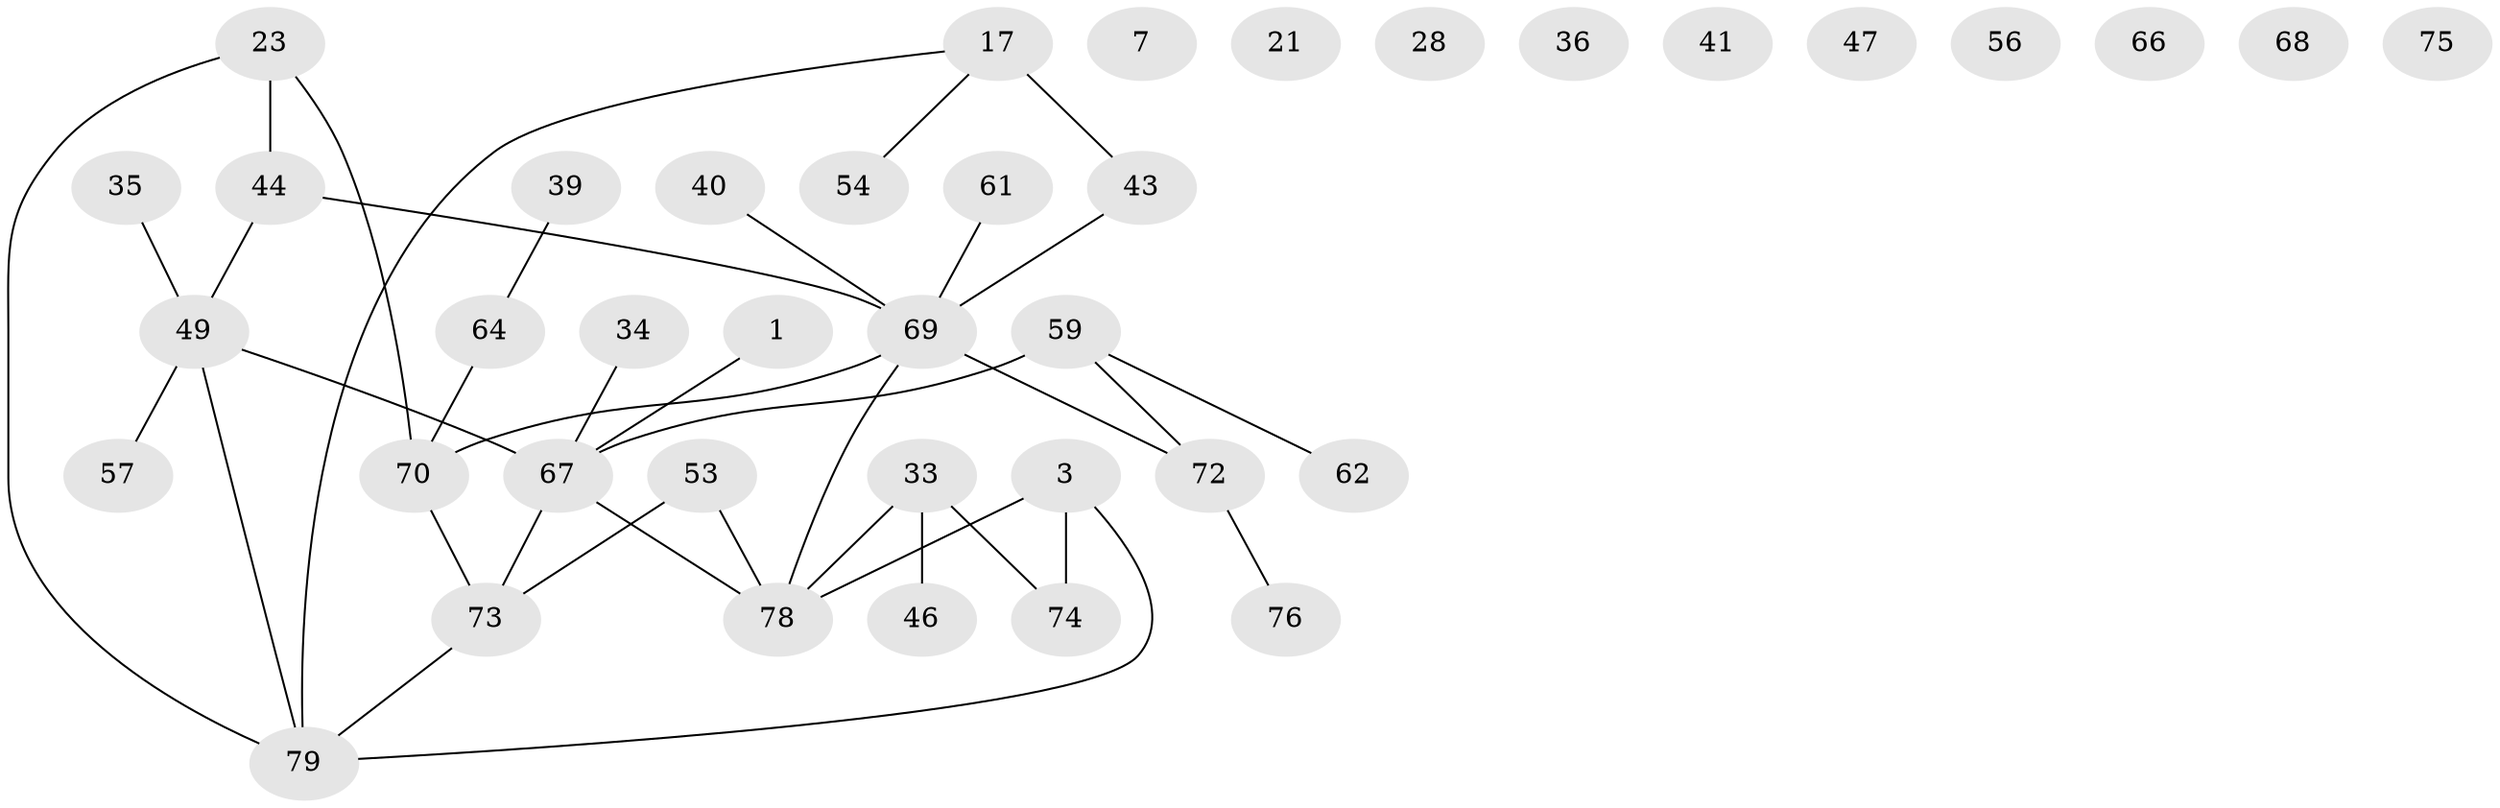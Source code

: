 // original degree distribution, {1: 0.24050632911392406, 2: 0.22784810126582278, 4: 0.13924050632911392, 3: 0.25316455696202533, 0: 0.10126582278481013, 5: 0.0379746835443038}
// Generated by graph-tools (version 1.1) at 2025/39/03/09/25 04:39:25]
// undirected, 39 vertices, 38 edges
graph export_dot {
graph [start="1"]
  node [color=gray90,style=filled];
  1;
  3;
  7;
  17;
  21;
  23 [super="+9"];
  28;
  33;
  34;
  35;
  36;
  39;
  40;
  41;
  43 [super="+31"];
  44 [super="+18"];
  46 [super="+26"];
  47 [super="+38"];
  49 [super="+8"];
  53 [super="+51"];
  54;
  56;
  57;
  59 [super="+15"];
  61;
  62 [super="+37"];
  64;
  66 [super="+10"];
  67 [super="+45+30+63"];
  68;
  69 [super="+50+13+25"];
  70;
  72 [super="+42"];
  73 [super="+16+27"];
  74 [super="+71"];
  75;
  76;
  78 [super="+77"];
  79 [super="+58+60"];
  1 -- 67;
  3 -- 74 [weight=2];
  3 -- 79;
  3 -- 78;
  17 -- 43 [weight=2];
  17 -- 54;
  17 -- 79;
  23 -- 70 [weight=2];
  23 -- 44 [weight=2];
  23 -- 79;
  33 -- 46 [weight=2];
  33 -- 74;
  33 -- 78;
  34 -- 67;
  35 -- 49;
  39 -- 64;
  40 -- 69;
  43 -- 69;
  44 -- 49 [weight=2];
  44 -- 69;
  49 -- 57;
  49 -- 67;
  49 -- 79;
  53 -- 73;
  53 -- 78;
  59 -- 67 [weight=3];
  59 -- 72;
  59 -- 62;
  61 -- 69;
  64 -- 70;
  67 -- 73;
  67 -- 78;
  69 -- 70;
  69 -- 72 [weight=2];
  69 -- 78;
  70 -- 73;
  72 -- 76;
  73 -- 79;
}
